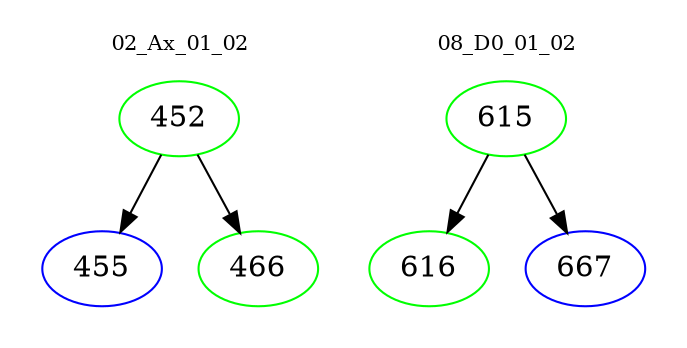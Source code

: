 digraph{
subgraph cluster_0 {
color = white
label = "02_Ax_01_02";
fontsize=10;
T0_452 [label="452", color="green"]
T0_452 -> T0_455 [color="black"]
T0_455 [label="455", color="blue"]
T0_452 -> T0_466 [color="black"]
T0_466 [label="466", color="green"]
}
subgraph cluster_1 {
color = white
label = "08_D0_01_02";
fontsize=10;
T1_615 [label="615", color="green"]
T1_615 -> T1_616 [color="black"]
T1_616 [label="616", color="green"]
T1_615 -> T1_667 [color="black"]
T1_667 [label="667", color="blue"]
}
}
